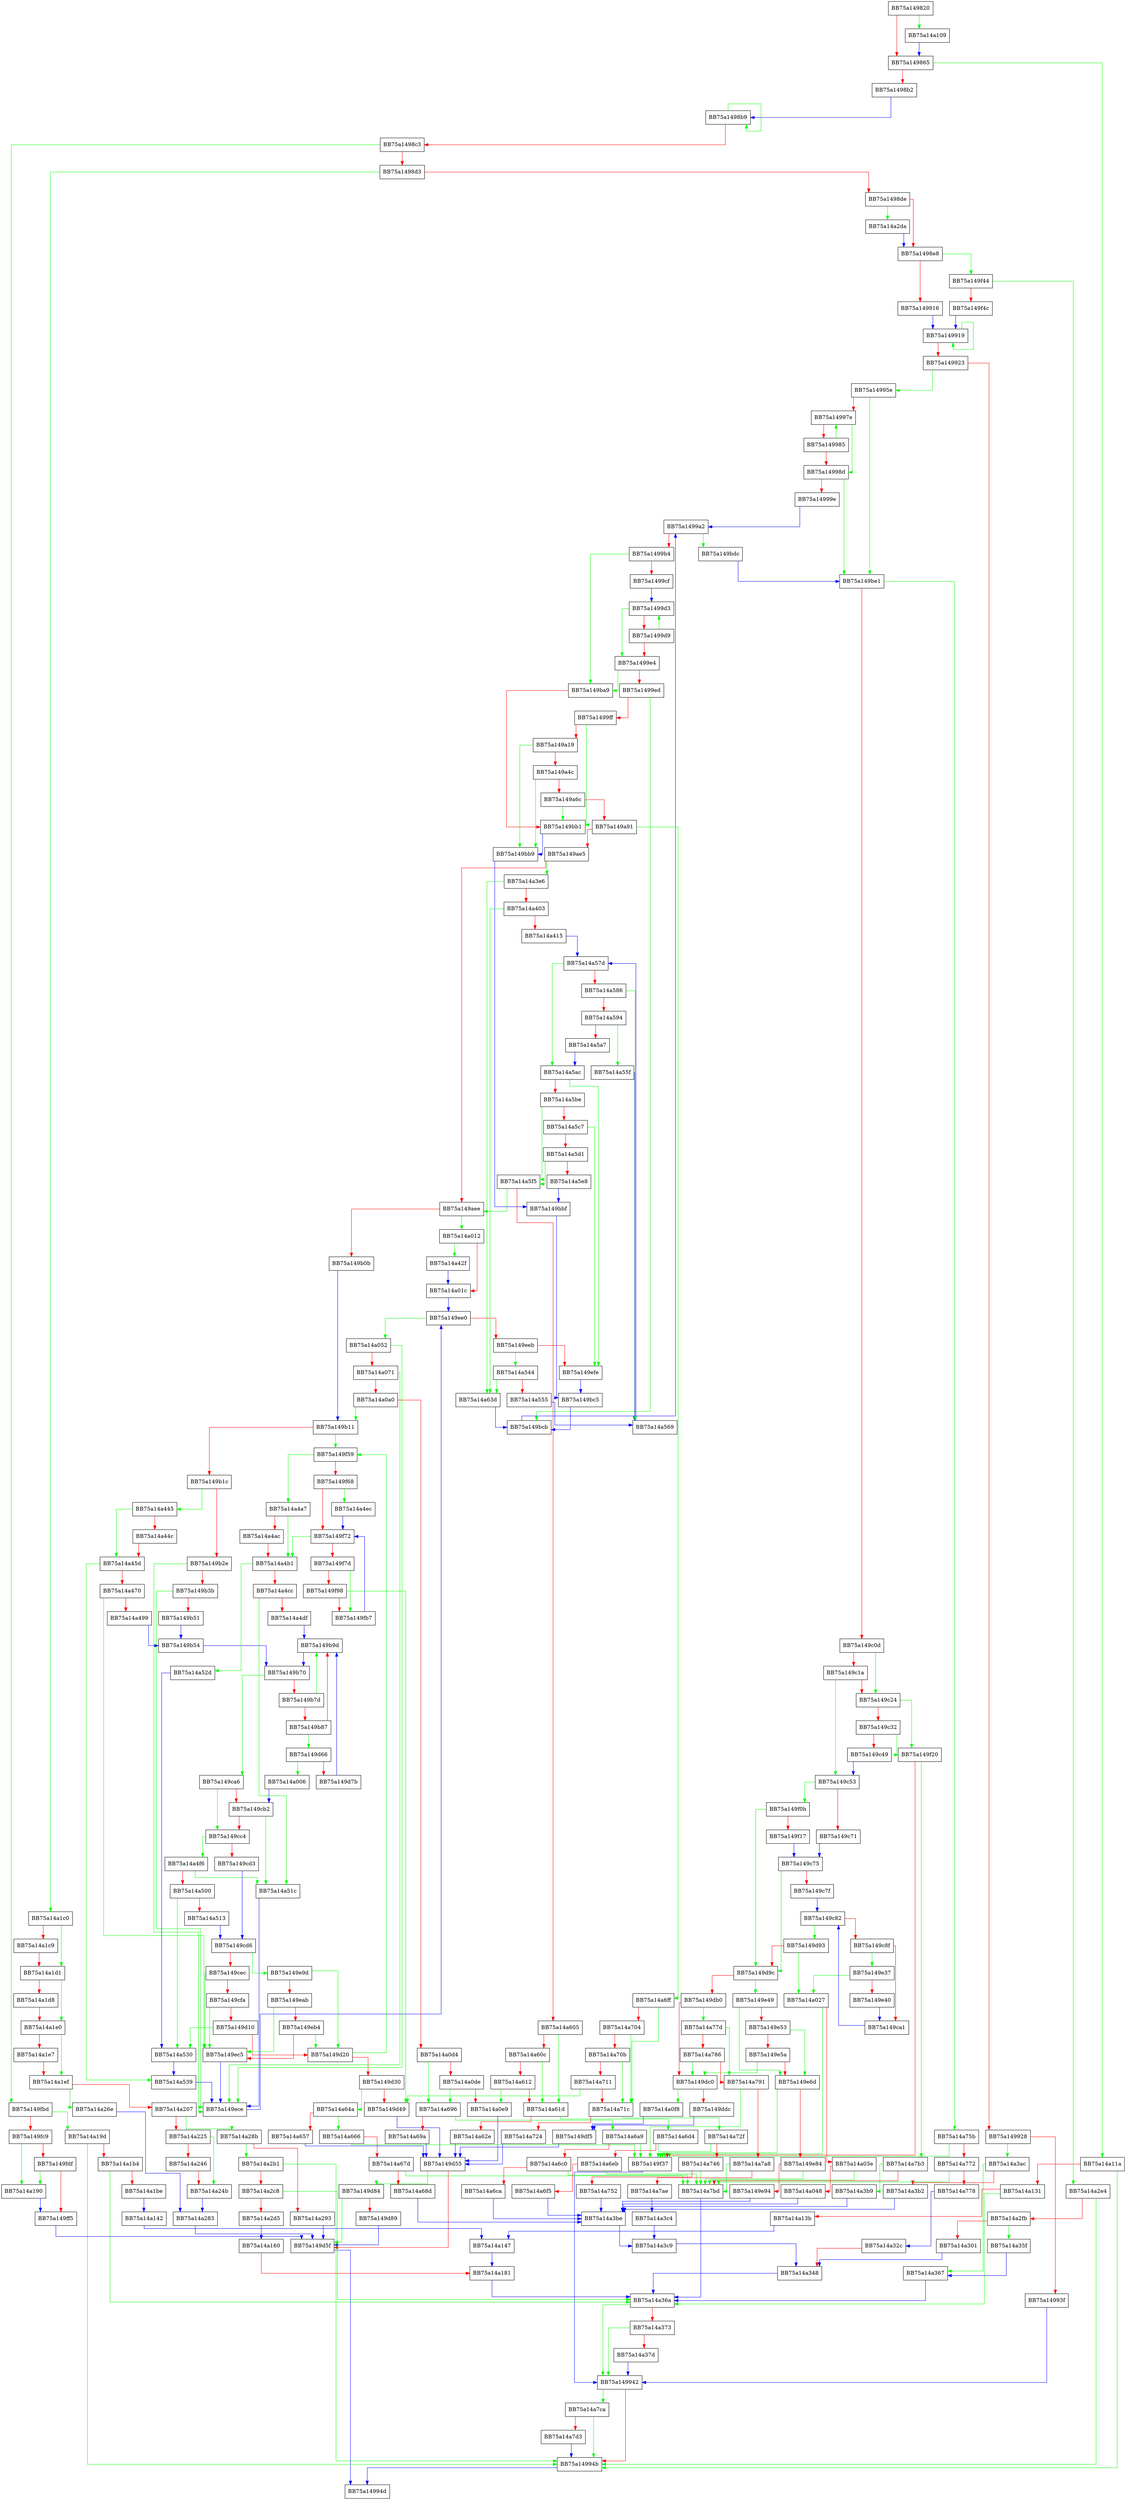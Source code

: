 digraph GetResourceCategory {
  node [shape="box"];
  graph [splines=ortho];
  BB75a149820 -> BB75a14a109 [color="green"];
  BB75a149820 -> BB75a149865 [color="red"];
  BB75a149865 -> BB75a14a11a [color="green"];
  BB75a149865 -> BB75a1498b2 [color="red"];
  BB75a1498b2 -> BB75a1498b9 [color="blue"];
  BB75a1498b9 -> BB75a1498b9 [color="green"];
  BB75a1498b9 -> BB75a1498c3 [color="red"];
  BB75a1498c3 -> BB75a149fbd [color="green"];
  BB75a1498c3 -> BB75a1498d3 [color="red"];
  BB75a1498d3 -> BB75a14a1c0 [color="green"];
  BB75a1498d3 -> BB75a1498de [color="red"];
  BB75a1498de -> BB75a14a2da [color="green"];
  BB75a1498de -> BB75a1498e8 [color="red"];
  BB75a1498e8 -> BB75a149f44 [color="green"];
  BB75a1498e8 -> BB75a149916 [color="red"];
  BB75a149916 -> BB75a149919 [color="blue"];
  BB75a149919 -> BB75a149919 [color="green"];
  BB75a149919 -> BB75a149923 [color="red"];
  BB75a149923 -> BB75a14995e [color="green"];
  BB75a149923 -> BB75a149928 [color="red"];
  BB75a149928 -> BB75a14a3ac [color="green"];
  BB75a149928 -> BB75a14993f [color="red"];
  BB75a14993f -> BB75a149942 [color="blue"];
  BB75a149942 -> BB75a14a7ca [color="green"];
  BB75a149942 -> BB75a14994b [color="red"];
  BB75a14994b -> BB75a14994d [color="blue"];
  BB75a14995e -> BB75a149be1 [color="green"];
  BB75a14995e -> BB75a14997e [color="red"];
  BB75a14997e -> BB75a14998d [color="green"];
  BB75a14997e -> BB75a149985 [color="red"];
  BB75a149985 -> BB75a14997e [color="green"];
  BB75a149985 -> BB75a14998d [color="red"];
  BB75a14998d -> BB75a149be1 [color="green"];
  BB75a14998d -> BB75a14999e [color="red"];
  BB75a14999e -> BB75a1499a2 [color="blue"];
  BB75a1499a2 -> BB75a149bdc [color="green"];
  BB75a1499a2 -> BB75a1499b4 [color="red"];
  BB75a1499b4 -> BB75a149ba9 [color="green"];
  BB75a1499b4 -> BB75a1499cf [color="red"];
  BB75a1499cf -> BB75a1499d3 [color="blue"];
  BB75a1499d3 -> BB75a1499e4 [color="green"];
  BB75a1499d3 -> BB75a1499d9 [color="red"];
  BB75a1499d9 -> BB75a1499d3 [color="green"];
  BB75a1499d9 -> BB75a1499e4 [color="red"];
  BB75a1499e4 -> BB75a149ba9 [color="green"];
  BB75a1499e4 -> BB75a1499ed [color="red"];
  BB75a1499ed -> BB75a149bcb [color="green"];
  BB75a1499ed -> BB75a1499ff [color="red"];
  BB75a1499ff -> BB75a149bb1 [color="green"];
  BB75a1499ff -> BB75a149a19 [color="red"];
  BB75a149a19 -> BB75a149bb9 [color="green"];
  BB75a149a19 -> BB75a149a4c [color="red"];
  BB75a149a4c -> BB75a149bb9 [color="green"];
  BB75a149a4c -> BB75a149a6c [color="red"];
  BB75a149a6c -> BB75a149bb1 [color="green"];
  BB75a149a6c -> BB75a149a91 [color="red"];
  BB75a149a91 -> BB75a14a6ff [color="green"];
  BB75a149a91 -> BB75a149ae5 [color="red"];
  BB75a149ae5 -> BB75a14a3e6 [color="green"];
  BB75a149ae5 -> BB75a149aee [color="red"];
  BB75a149aee -> BB75a14a012 [color="green"];
  BB75a149aee -> BB75a149b0b [color="red"];
  BB75a149b0b -> BB75a149b11 [color="blue"];
  BB75a149b11 -> BB75a149f59 [color="green"];
  BB75a149b11 -> BB75a149b1c [color="red"];
  BB75a149b1c -> BB75a14a445 [color="green"];
  BB75a149b1c -> BB75a149b2e [color="red"];
  BB75a149b2e -> BB75a149ece [color="green"];
  BB75a149b2e -> BB75a149b3b [color="red"];
  BB75a149b3b -> BB75a149ece [color="green"];
  BB75a149b3b -> BB75a149b51 [color="red"];
  BB75a149b51 -> BB75a149b54 [color="blue"];
  BB75a149b54 -> BB75a149b70 [color="blue"];
  BB75a149b70 -> BB75a149ca6 [color="green"];
  BB75a149b70 -> BB75a149b7d [color="red"];
  BB75a149b7d -> BB75a149b9d [color="green"];
  BB75a149b7d -> BB75a149b87 [color="red"];
  BB75a149b87 -> BB75a149d66 [color="green"];
  BB75a149b87 -> BB75a149b9d [color="red"];
  BB75a149b9d -> BB75a149b70 [color="blue"];
  BB75a149ba9 -> BB75a149bb1 [color="red"];
  BB75a149bb1 -> BB75a149bb9 [color="blue"];
  BB75a149bb9 -> BB75a149bbf [color="blue"];
  BB75a149bbf -> BB75a149bc5 [color="blue"];
  BB75a149bc5 -> BB75a149bcb [color="blue"];
  BB75a149bcb -> BB75a1499a2 [color="blue"];
  BB75a149bdc -> BB75a149be1 [color="blue"];
  BB75a149be1 -> BB75a14a75b [color="green"];
  BB75a149be1 -> BB75a149c0d [color="red"];
  BB75a149c0d -> BB75a149c24 [color="green"];
  BB75a149c0d -> BB75a149c1a [color="red"];
  BB75a149c1a -> BB75a149c53 [color="green"];
  BB75a149c1a -> BB75a149c24 [color="red"];
  BB75a149c24 -> BB75a149f20 [color="green"];
  BB75a149c24 -> BB75a149c32 [color="red"];
  BB75a149c32 -> BB75a149f20 [color="green"];
  BB75a149c32 -> BB75a149c49 [color="red"];
  BB75a149c49 -> BB75a149c53 [color="blue"];
  BB75a149c53 -> BB75a149f0b [color="green"];
  BB75a149c53 -> BB75a149c71 [color="red"];
  BB75a149c71 -> BB75a149c75 [color="blue"];
  BB75a149c75 -> BB75a149d9c [color="green"];
  BB75a149c75 -> BB75a149c7f [color="red"];
  BB75a149c7f -> BB75a149c82 [color="blue"];
  BB75a149c82 -> BB75a149d93 [color="green"];
  BB75a149c82 -> BB75a149c8f [color="red"];
  BB75a149c8f -> BB75a149e37 [color="green"];
  BB75a149c8f -> BB75a149ca1 [color="red"];
  BB75a149ca1 -> BB75a149c82 [color="blue"];
  BB75a149ca6 -> BB75a149cc4 [color="green"];
  BB75a149ca6 -> BB75a149cb2 [color="red"];
  BB75a149cb2 -> BB75a14a51c [color="green"];
  BB75a149cb2 -> BB75a149cc4 [color="red"];
  BB75a149cc4 -> BB75a14a4f6 [color="green"];
  BB75a149cc4 -> BB75a149cd3 [color="red"];
  BB75a149cd3 -> BB75a149cd6 [color="blue"];
  BB75a149cd6 -> BB75a149e9d [color="green"];
  BB75a149cd6 -> BB75a149cec [color="red"];
  BB75a149cec -> BB75a149ec5 [color="green"];
  BB75a149cec -> BB75a149cfa [color="red"];
  BB75a149cfa -> BB75a149ec5 [color="green"];
  BB75a149cfa -> BB75a149d10 [color="red"];
  BB75a149d10 -> BB75a14a530 [color="green"];
  BB75a149d10 -> BB75a149d20 [color="red"];
  BB75a149d20 -> BB75a149f59 [color="green"];
  BB75a149d20 -> BB75a149d30 [color="red"];
  BB75a149d30 -> BB75a14a64a [color="green"];
  BB75a149d30 -> BB75a149d49 [color="red"];
  BB75a149d49 -> BB75a149d55 [color="blue"];
  BB75a149d55 -> BB75a149d84 [color="green"];
  BB75a149d55 -> BB75a149d5f [color="red"];
  BB75a149d5f -> BB75a14994d [color="blue"];
  BB75a149d66 -> BB75a14a006 [color="green"];
  BB75a149d66 -> BB75a149d7b [color="red"];
  BB75a149d7b -> BB75a149b9d [color="blue"];
  BB75a149d84 -> BB75a149d5f [color="green"];
  BB75a149d84 -> BB75a149d89 [color="red"];
  BB75a149d89 -> BB75a149d5f [color="blue"];
  BB75a149d93 -> BB75a14a027 [color="green"];
  BB75a149d93 -> BB75a149d9c [color="red"];
  BB75a149d9c -> BB75a149e49 [color="green"];
  BB75a149d9c -> BB75a149db0 [color="red"];
  BB75a149db0 -> BB75a14a77d [color="green"];
  BB75a149db0 -> BB75a149dc0 [color="red"];
  BB75a149dc0 -> BB75a14a0f8 [color="green"];
  BB75a149dc0 -> BB75a149ddc [color="red"];
  BB75a149ddc -> BB75a149df5 [color="blue"];
  BB75a149df5 -> BB75a149d55 [color="blue"];
  BB75a149e37 -> BB75a14a027 [color="green"];
  BB75a149e37 -> BB75a149e40 [color="red"];
  BB75a149e40 -> BB75a149ca1 [color="blue"];
  BB75a149e49 -> BB75a149e6d [color="green"];
  BB75a149e49 -> BB75a149e53 [color="red"];
  BB75a149e53 -> BB75a149e6d [color="green"];
  BB75a149e53 -> BB75a149e5a [color="red"];
  BB75a149e5a -> BB75a149dc0 [color="green"];
  BB75a149e5a -> BB75a149e6d [color="red"];
  BB75a149e6d -> BB75a149f37 [color="green"];
  BB75a149e6d -> BB75a149e84 [color="red"];
  BB75a149e84 -> BB75a14a7bd [color="green"];
  BB75a149e84 -> BB75a149e94 [color="red"];
  BB75a149e94 -> BB75a14a3be [color="blue"];
  BB75a149e9d -> BB75a149d20 [color="green"];
  BB75a149e9d -> BB75a149eab [color="red"];
  BB75a149eab -> BB75a149ec5 [color="green"];
  BB75a149eab -> BB75a149eb4 [color="red"];
  BB75a149eb4 -> BB75a149d20 [color="green"];
  BB75a149eb4 -> BB75a149ec5 [color="red"];
  BB75a149ec5 -> BB75a149ece [color="blue"];
  BB75a149ece -> BB75a149ee0 [color="blue"];
  BB75a149ee0 -> BB75a14a052 [color="green"];
  BB75a149ee0 -> BB75a149eeb [color="red"];
  BB75a149eeb -> BB75a14a544 [color="green"];
  BB75a149eeb -> BB75a149efe [color="red"];
  BB75a149efe -> BB75a149bc5 [color="blue"];
  BB75a149f0b -> BB75a149d9c [color="green"];
  BB75a149f0b -> BB75a149f17 [color="red"];
  BB75a149f17 -> BB75a149c75 [color="blue"];
  BB75a149f20 -> BB75a14a7b3 [color="green"];
  BB75a149f20 -> BB75a149f37 [color="red"];
  BB75a149f37 -> BB75a149942 [color="blue"];
  BB75a149f44 -> BB75a14a2e4 [color="green"];
  BB75a149f44 -> BB75a149f4c [color="red"];
  BB75a149f4c -> BB75a149919 [color="blue"];
  BB75a149f59 -> BB75a14a4a7 [color="green"];
  BB75a149f59 -> BB75a149f68 [color="red"];
  BB75a149f68 -> BB75a14a4ec [color="green"];
  BB75a149f68 -> BB75a149f72 [color="red"];
  BB75a149f72 -> BB75a14a4b1 [color="green"];
  BB75a149f72 -> BB75a149f7d [color="red"];
  BB75a149f7d -> BB75a149fb7 [color="green"];
  BB75a149f7d -> BB75a149f98 [color="red"];
  BB75a149f98 -> BB75a149d49 [color="green"];
  BB75a149f98 -> BB75a149fb7 [color="red"];
  BB75a149fb7 -> BB75a149f72 [color="blue"];
  BB75a149fbd -> BB75a14a19d [color="green"];
  BB75a149fbd -> BB75a149fc9 [color="red"];
  BB75a149fc9 -> BB75a14a190 [color="green"];
  BB75a149fc9 -> BB75a149fdf [color="red"];
  BB75a149fdf -> BB75a14a190 [color="green"];
  BB75a149fdf -> BB75a149ff5 [color="red"];
  BB75a149ff5 -> BB75a149d5f [color="blue"];
  BB75a14a006 -> BB75a149cb2 [color="blue"];
  BB75a14a012 -> BB75a14a42f [color="green"];
  BB75a14a012 -> BB75a14a01c [color="red"];
  BB75a14a01c -> BB75a149ee0 [color="blue"];
  BB75a14a027 -> BB75a149f37 [color="green"];
  BB75a14a027 -> BB75a14a03e [color="red"];
  BB75a14a03e -> BB75a14a7bd [color="green"];
  BB75a14a03e -> BB75a14a048 [color="red"];
  BB75a14a048 -> BB75a14a3be [color="blue"];
  BB75a14a052 -> BB75a149ece [color="green"];
  BB75a14a052 -> BB75a14a071 [color="red"];
  BB75a14a071 -> BB75a149ece [color="green"];
  BB75a14a071 -> BB75a14a0a0 [color="red"];
  BB75a14a0a0 -> BB75a149b11 [color="green"];
  BB75a14a0a0 -> BB75a14a0d4 [color="red"];
  BB75a14a0d4 -> BB75a14a696 [color="green"];
  BB75a14a0d4 -> BB75a14a0de [color="red"];
  BB75a14a0de -> BB75a14a696 [color="green"];
  BB75a14a0de -> BB75a14a0e9 [color="red"];
  BB75a14a0e9 -> BB75a149d55 [color="blue"];
  BB75a14a0f8 -> BB75a149df5 [color="blue"];
  BB75a14a109 -> BB75a149865 [color="blue"];
  BB75a14a11a -> BB75a14994b [color="green"];
  BB75a14a11a -> BB75a14a131 [color="red"];
  BB75a14a131 -> BB75a14a36a [color="green"];
  BB75a14a131 -> BB75a14a13b [color="red"];
  BB75a14a13b -> BB75a14a147 [color="blue"];
  BB75a14a142 -> BB75a14a147 [color="blue"];
  BB75a14a147 -> BB75a14a181 [color="blue"];
  BB75a14a160 -> BB75a14a181 [color="red"];
  BB75a14a181 -> BB75a14a36a [color="blue"];
  BB75a14a190 -> BB75a149ff5 [color="blue"];
  BB75a14a19d -> BB75a14994b [color="green"];
  BB75a14a19d -> BB75a14a1b4 [color="red"];
  BB75a14a1b4 -> BB75a14a36a [color="green"];
  BB75a14a1b4 -> BB75a14a1be [color="red"];
  BB75a14a1be -> BB75a14a142 [color="blue"];
  BB75a14a1c0 -> BB75a14a1d1 [color="green"];
  BB75a14a1c0 -> BB75a14a1c9 [color="red"];
  BB75a14a1c9 -> BB75a14a1d1 [color="red"];
  BB75a14a1d1 -> BB75a14a1e0 [color="green"];
  BB75a14a1d1 -> BB75a14a1d8 [color="red"];
  BB75a14a1d8 -> BB75a14a1e0 [color="red"];
  BB75a14a1e0 -> BB75a14a1ef [color="green"];
  BB75a14a1e0 -> BB75a14a1e7 [color="red"];
  BB75a14a1e7 -> BB75a14a1ef [color="red"];
  BB75a14a1ef -> BB75a14a26e [color="green"];
  BB75a14a1ef -> BB75a14a207 [color="red"];
  BB75a14a207 -> BB75a14a28b [color="green"];
  BB75a14a207 -> BB75a14a225 [color="red"];
  BB75a14a225 -> BB75a14a24b [color="green"];
  BB75a14a225 -> BB75a14a246 [color="red"];
  BB75a14a246 -> BB75a14a24b [color="red"];
  BB75a14a24b -> BB75a14a283 [color="blue"];
  BB75a14a26e -> BB75a14a283 [color="blue"];
  BB75a14a283 -> BB75a149d5f [color="blue"];
  BB75a14a28b -> BB75a14a2b1 [color="green"];
  BB75a14a28b -> BB75a14a293 [color="red"];
  BB75a14a293 -> BB75a149d5f [color="blue"];
  BB75a14a2b1 -> BB75a14994b [color="green"];
  BB75a14a2b1 -> BB75a14a2c8 [color="red"];
  BB75a14a2c8 -> BB75a14a36a [color="green"];
  BB75a14a2c8 -> BB75a14a2d5 [color="red"];
  BB75a14a2d5 -> BB75a14a160 [color="blue"];
  BB75a14a2da -> BB75a1498e8 [color="blue"];
  BB75a14a2e4 -> BB75a14994b [color="green"];
  BB75a14a2e4 -> BB75a14a2fb [color="red"];
  BB75a14a2fb -> BB75a14a35f [color="green"];
  BB75a14a2fb -> BB75a14a301 [color="red"];
  BB75a14a301 -> BB75a14a348 [color="blue"];
  BB75a14a32c -> BB75a14a348 [color="red"];
  BB75a14a348 -> BB75a14a36a [color="blue"];
  BB75a14a35f -> BB75a14a367 [color="blue"];
  BB75a14a367 -> BB75a14a36a [color="blue"];
  BB75a14a36a -> BB75a149942 [color="green"];
  BB75a14a36a -> BB75a14a373 [color="red"];
  BB75a14a373 -> BB75a149942 [color="green"];
  BB75a14a373 -> BB75a14a37d [color="red"];
  BB75a14a37d -> BB75a149942 [color="blue"];
  BB75a14a3ac -> BB75a14a367 [color="green"];
  BB75a14a3ac -> BB75a14a3b2 [color="red"];
  BB75a14a3b2 -> BB75a14a3be [color="blue"];
  BB75a14a3b9 -> BB75a14a3be [color="blue"];
  BB75a14a3be -> BB75a14a3c9 [color="blue"];
  BB75a14a3c4 -> BB75a14a3c9 [color="blue"];
  BB75a14a3c9 -> BB75a14a348 [color="blue"];
  BB75a14a3e6 -> BB75a14a63d [color="green"];
  BB75a14a3e6 -> BB75a14a403 [color="red"];
  BB75a14a403 -> BB75a14a63d [color="green"];
  BB75a14a403 -> BB75a14a415 [color="red"];
  BB75a14a415 -> BB75a14a57d [color="blue"];
  BB75a14a42f -> BB75a14a01c [color="blue"];
  BB75a14a445 -> BB75a14a45d [color="green"];
  BB75a14a445 -> BB75a14a44c [color="red"];
  BB75a14a44c -> BB75a14a45d [color="red"];
  BB75a14a45d -> BB75a14a539 [color="green"];
  BB75a14a45d -> BB75a14a470 [color="red"];
  BB75a14a470 -> BB75a149ec5 [color="green"];
  BB75a14a470 -> BB75a14a499 [color="red"];
  BB75a14a499 -> BB75a149b54 [color="blue"];
  BB75a14a4a7 -> BB75a14a4b1 [color="green"];
  BB75a14a4a7 -> BB75a14a4ac [color="red"];
  BB75a14a4ac -> BB75a14a4b1 [color="red"];
  BB75a14a4b1 -> BB75a14a52d [color="green"];
  BB75a14a4b1 -> BB75a14a4cc [color="red"];
  BB75a14a4cc -> BB75a14a51c [color="green"];
  BB75a14a4cc -> BB75a14a4df [color="red"];
  BB75a14a4df -> BB75a149b9d [color="blue"];
  BB75a14a4ec -> BB75a149f72 [color="blue"];
  BB75a14a4f6 -> BB75a14a51c [color="green"];
  BB75a14a4f6 -> BB75a14a500 [color="red"];
  BB75a14a500 -> BB75a14a530 [color="green"];
  BB75a14a500 -> BB75a14a513 [color="red"];
  BB75a14a513 -> BB75a149cd6 [color="blue"];
  BB75a14a51c -> BB75a149ece [color="blue"];
  BB75a14a52d -> BB75a14a530 [color="blue"];
  BB75a14a530 -> BB75a14a539 [color="blue"];
  BB75a14a539 -> BB75a149ece [color="blue"];
  BB75a14a544 -> BB75a14a63d [color="green"];
  BB75a14a544 -> BB75a14a555 [color="red"];
  BB75a14a555 -> BB75a14a569 [color="blue"];
  BB75a14a55f -> BB75a14a569 [color="blue"];
  BB75a14a569 -> BB75a14a57d [color="blue"];
  BB75a14a57d -> BB75a14a5ac [color="green"];
  BB75a14a57d -> BB75a14a586 [color="red"];
  BB75a14a586 -> BB75a14a569 [color="green"];
  BB75a14a586 -> BB75a14a594 [color="red"];
  BB75a14a594 -> BB75a14a55f [color="green"];
  BB75a14a594 -> BB75a14a5a7 [color="red"];
  BB75a14a5a7 -> BB75a14a5ac [color="blue"];
  BB75a14a5ac -> BB75a149efe [color="green"];
  BB75a14a5ac -> BB75a14a5be [color="red"];
  BB75a14a5be -> BB75a14a5f5 [color="green"];
  BB75a14a5be -> BB75a14a5c7 [color="red"];
  BB75a14a5c7 -> BB75a149efe [color="green"];
  BB75a14a5c7 -> BB75a14a5d1 [color="red"];
  BB75a14a5d1 -> BB75a14a5f5 [color="green"];
  BB75a14a5d1 -> BB75a14a5e8 [color="red"];
  BB75a14a5e8 -> BB75a149bbf [color="blue"];
  BB75a14a5f5 -> BB75a149aee [color="green"];
  BB75a14a5f5 -> BB75a14a605 [color="red"];
  BB75a14a605 -> BB75a14a61d [color="green"];
  BB75a14a605 -> BB75a14a60c [color="red"];
  BB75a14a60c -> BB75a14a61d [color="green"];
  BB75a14a60c -> BB75a14a612 [color="red"];
  BB75a14a612 -> BB75a14a0e9 [color="green"];
  BB75a14a612 -> BB75a14a61d [color="red"];
  BB75a14a61d -> BB75a14a6d4 [color="green"];
  BB75a14a61d -> BB75a14a62e [color="red"];
  BB75a14a62e -> BB75a149d55 [color="blue"];
  BB75a14a63d -> BB75a149bcb [color="blue"];
  BB75a14a64a -> BB75a14a666 [color="green"];
  BB75a14a64a -> BB75a14a657 [color="red"];
  BB75a14a657 -> BB75a149d55 [color="blue"];
  BB75a14a666 -> BB75a149f37 [color="green"];
  BB75a14a666 -> BB75a14a67d [color="red"];
  BB75a14a67d -> BB75a14a7bd [color="green"];
  BB75a14a67d -> BB75a14a68d [color="red"];
  BB75a14a68d -> BB75a14a3be [color="blue"];
  BB75a14a696 -> BB75a14a6a9 [color="green"];
  BB75a14a696 -> BB75a14a69a [color="red"];
  BB75a14a69a -> BB75a149d55 [color="blue"];
  BB75a14a6a9 -> BB75a149f37 [color="green"];
  BB75a14a6a9 -> BB75a14a6c0 [color="red"];
  BB75a14a6c0 -> BB75a14a7bd [color="green"];
  BB75a14a6c0 -> BB75a14a6ca [color="red"];
  BB75a14a6ca -> BB75a14a3be [color="blue"];
  BB75a14a6d4 -> BB75a149f37 [color="green"];
  BB75a14a6d4 -> BB75a14a6eb [color="red"];
  BB75a14a6eb -> BB75a14a7bd [color="green"];
  BB75a14a6eb -> BB75a14a6f5 [color="red"];
  BB75a14a6f5 -> BB75a14a3be [color="blue"];
  BB75a14a6ff -> BB75a14a71c [color="green"];
  BB75a14a6ff -> BB75a14a704 [color="red"];
  BB75a14a704 -> BB75a14a71c [color="green"];
  BB75a14a704 -> BB75a14a70b [color="red"];
  BB75a14a70b -> BB75a14a71c [color="green"];
  BB75a14a70b -> BB75a14a711 [color="red"];
  BB75a14a711 -> BB75a149d49 [color="green"];
  BB75a14a711 -> BB75a14a71c [color="red"];
  BB75a14a71c -> BB75a14a72f [color="green"];
  BB75a14a71c -> BB75a14a724 [color="red"];
  BB75a14a724 -> BB75a149d55 [color="blue"];
  BB75a14a72f -> BB75a149f37 [color="green"];
  BB75a14a72f -> BB75a14a746 [color="red"];
  BB75a14a746 -> BB75a14a7bd [color="green"];
  BB75a14a746 -> BB75a14a752 [color="red"];
  BB75a14a752 -> BB75a14a3be [color="blue"];
  BB75a14a75b -> BB75a149f37 [color="green"];
  BB75a14a75b -> BB75a14a772 [color="red"];
  BB75a14a772 -> BB75a14a7bd [color="green"];
  BB75a14a772 -> BB75a14a778 [color="red"];
  BB75a14a778 -> BB75a14a32c [color="blue"];
  BB75a14a77d -> BB75a14a791 [color="green"];
  BB75a14a77d -> BB75a14a786 [color="red"];
  BB75a14a786 -> BB75a149dc0 [color="green"];
  BB75a14a786 -> BB75a14a791 [color="red"];
  BB75a14a791 -> BB75a149f37 [color="green"];
  BB75a14a791 -> BB75a14a7a8 [color="red"];
  BB75a14a7a8 -> BB75a14a7bd [color="green"];
  BB75a14a7a8 -> BB75a14a7ae [color="red"];
  BB75a14a7ae -> BB75a14a3c4 [color="blue"];
  BB75a14a7b3 -> BB75a14a3b9 [color="green"];
  BB75a14a7b3 -> BB75a14a7bd [color="red"];
  BB75a14a7bd -> BB75a14a36a [color="blue"];
  BB75a14a7ca -> BB75a14994b [color="green"];
  BB75a14a7ca -> BB75a14a7d3 [color="red"];
  BB75a14a7d3 -> BB75a14994b [color="blue"];
}